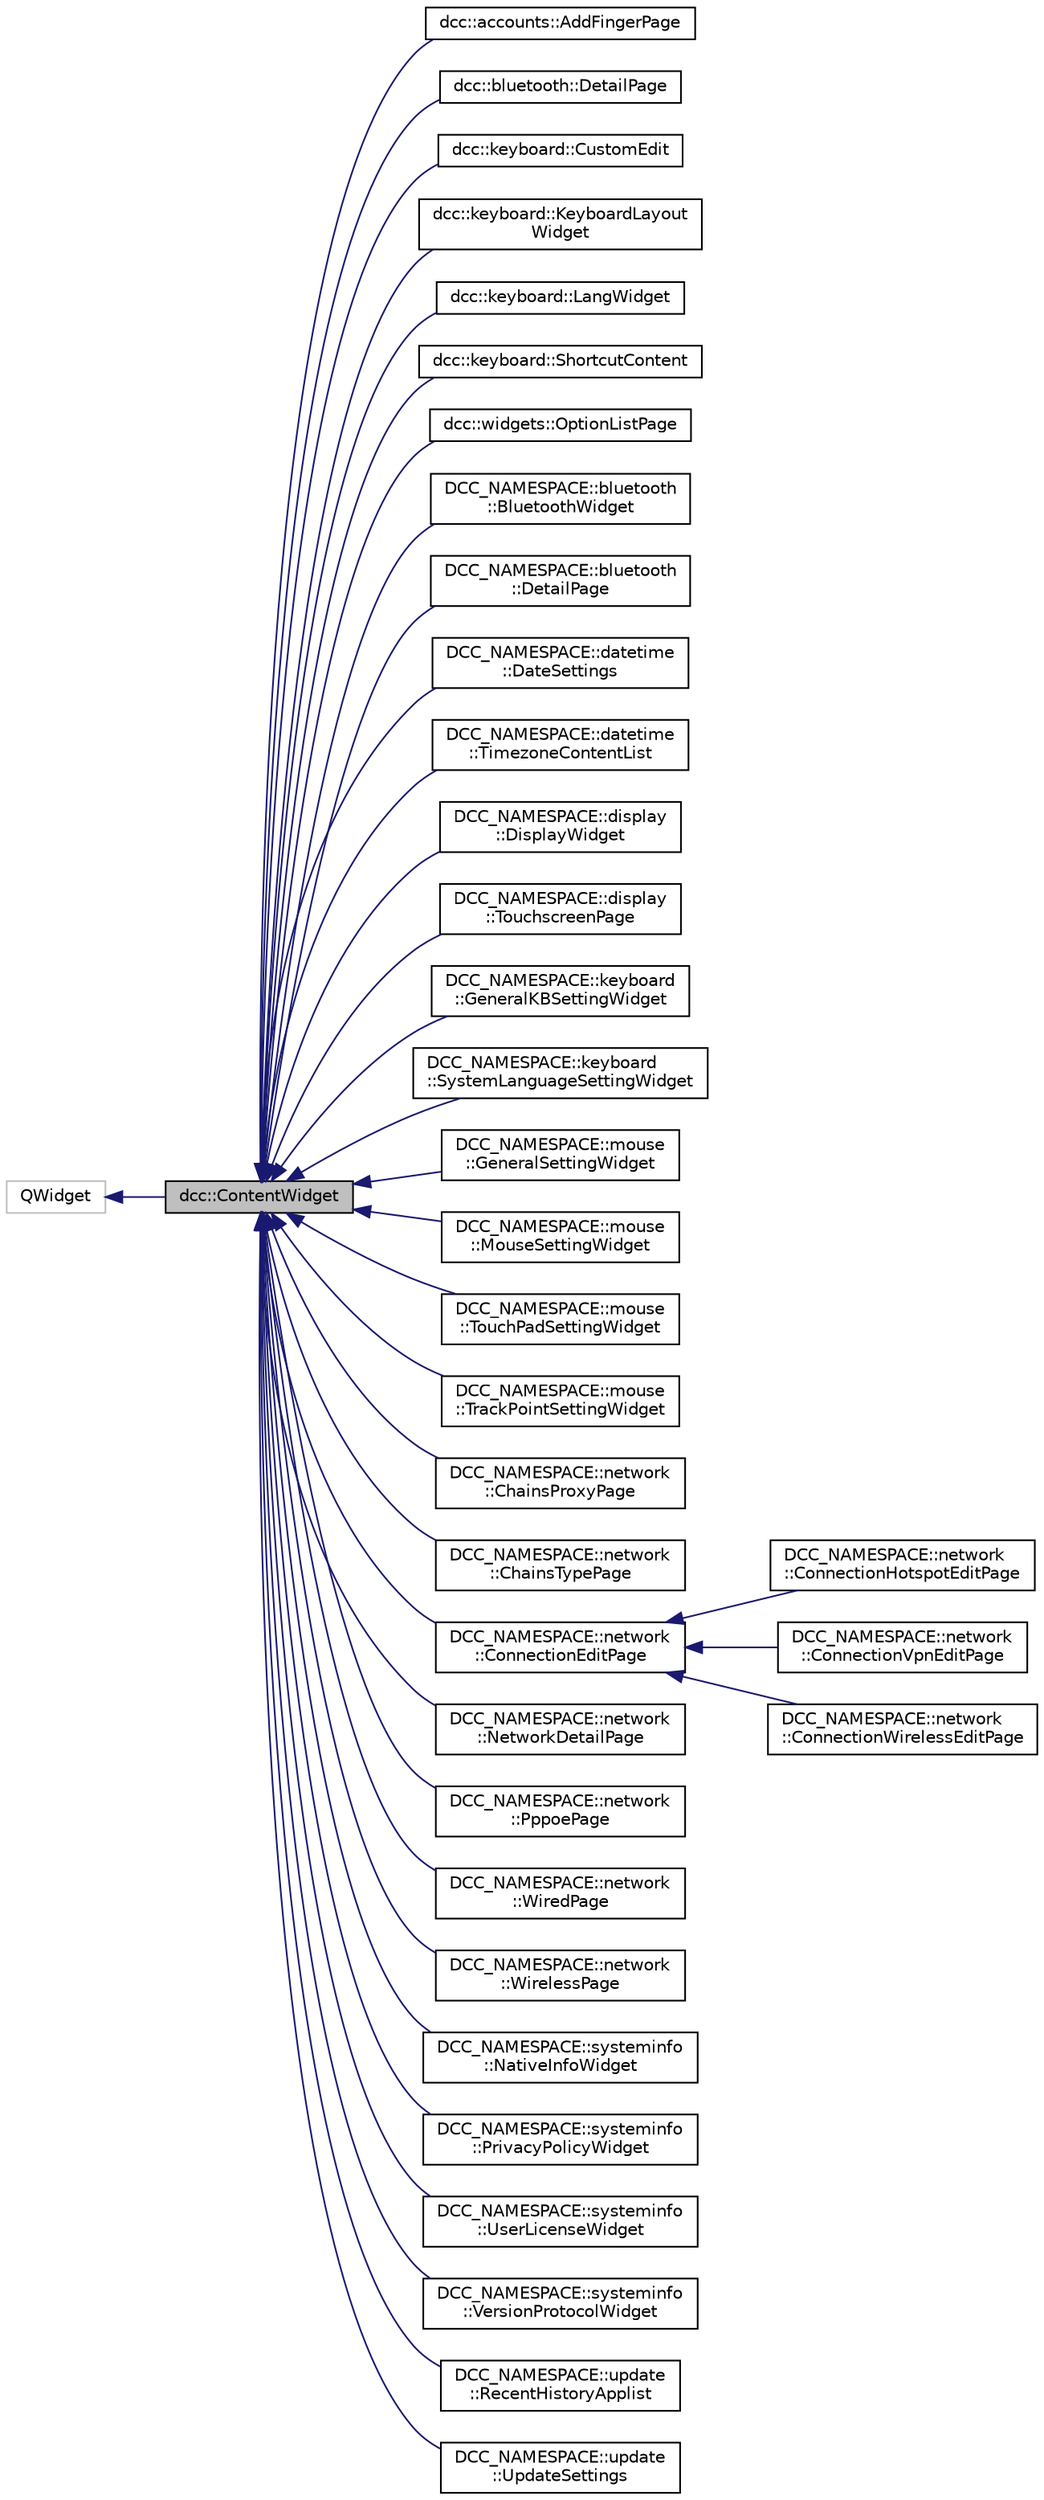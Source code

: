 digraph "dcc::ContentWidget"
{
  edge [fontname="Helvetica",fontsize="10",labelfontname="Helvetica",labelfontsize="10"];
  node [fontname="Helvetica",fontsize="10",shape=record];
  rankdir="LR";
  Node0 [label="dcc::ContentWidget",height=0.2,width=0.4,color="black", fillcolor="grey75", style="filled", fontcolor="black"];
  Node1 -> Node0 [dir="back",color="midnightblue",fontsize="10",style="solid",fontname="Helvetica"];
  Node1 [label="QWidget",height=0.2,width=0.4,color="grey75", fillcolor="white", style="filled"];
  Node0 -> Node2 [dir="back",color="midnightblue",fontsize="10",style="solid",fontname="Helvetica"];
  Node2 [label="dcc::accounts::AddFingerPage",height=0.2,width=0.4,color="black", fillcolor="white", style="filled",URL="$classdcc_1_1accounts_1_1_add_finger_page.html"];
  Node0 -> Node3 [dir="back",color="midnightblue",fontsize="10",style="solid",fontname="Helvetica"];
  Node3 [label="dcc::bluetooth::DetailPage",height=0.2,width=0.4,color="black", fillcolor="white", style="filled",URL="$classdcc_1_1bluetooth_1_1_detail_page.html"];
  Node0 -> Node4 [dir="back",color="midnightblue",fontsize="10",style="solid",fontname="Helvetica"];
  Node4 [label="dcc::keyboard::CustomEdit",height=0.2,width=0.4,color="black", fillcolor="white", style="filled",URL="$classdcc_1_1keyboard_1_1_custom_edit.html"];
  Node0 -> Node5 [dir="back",color="midnightblue",fontsize="10",style="solid",fontname="Helvetica"];
  Node5 [label="dcc::keyboard::KeyboardLayout\lWidget",height=0.2,width=0.4,color="black", fillcolor="white", style="filled",URL="$classdcc_1_1keyboard_1_1_keyboard_layout_widget.html"];
  Node0 -> Node6 [dir="back",color="midnightblue",fontsize="10",style="solid",fontname="Helvetica"];
  Node6 [label="dcc::keyboard::LangWidget",height=0.2,width=0.4,color="black", fillcolor="white", style="filled",URL="$classdcc_1_1keyboard_1_1_lang_widget.html"];
  Node0 -> Node7 [dir="back",color="midnightblue",fontsize="10",style="solid",fontname="Helvetica"];
  Node7 [label="dcc::keyboard::ShortcutContent",height=0.2,width=0.4,color="black", fillcolor="white", style="filled",URL="$classdcc_1_1keyboard_1_1_shortcut_content.html"];
  Node0 -> Node8 [dir="back",color="midnightblue",fontsize="10",style="solid",fontname="Helvetica"];
  Node8 [label="dcc::widgets::OptionListPage",height=0.2,width=0.4,color="black", fillcolor="white", style="filled",URL="$classdcc_1_1widgets_1_1_option_list_page.html"];
  Node0 -> Node9 [dir="back",color="midnightblue",fontsize="10",style="solid",fontname="Helvetica"];
  Node9 [label="DCC_NAMESPACE::bluetooth\l::BluetoothWidget",height=0.2,width=0.4,color="black", fillcolor="white", style="filled",URL="$class_d_c_c___n_a_m_e_s_p_a_c_e_1_1bluetooth_1_1_bluetooth_widget.html"];
  Node0 -> Node10 [dir="back",color="midnightblue",fontsize="10",style="solid",fontname="Helvetica"];
  Node10 [label="DCC_NAMESPACE::bluetooth\l::DetailPage",height=0.2,width=0.4,color="black", fillcolor="white", style="filled",URL="$class_d_c_c___n_a_m_e_s_p_a_c_e_1_1bluetooth_1_1_detail_page.html"];
  Node0 -> Node11 [dir="back",color="midnightblue",fontsize="10",style="solid",fontname="Helvetica"];
  Node11 [label="DCC_NAMESPACE::datetime\l::DateSettings",height=0.2,width=0.4,color="black", fillcolor="white", style="filled",URL="$class_d_c_c___n_a_m_e_s_p_a_c_e_1_1datetime_1_1_date_settings.html"];
  Node0 -> Node12 [dir="back",color="midnightblue",fontsize="10",style="solid",fontname="Helvetica"];
  Node12 [label="DCC_NAMESPACE::datetime\l::TimezoneContentList",height=0.2,width=0.4,color="black", fillcolor="white", style="filled",URL="$class_d_c_c___n_a_m_e_s_p_a_c_e_1_1datetime_1_1_timezone_content_list.html"];
  Node0 -> Node13 [dir="back",color="midnightblue",fontsize="10",style="solid",fontname="Helvetica"];
  Node13 [label="DCC_NAMESPACE::display\l::DisplayWidget",height=0.2,width=0.4,color="black", fillcolor="white", style="filled",URL="$class_d_c_c___n_a_m_e_s_p_a_c_e_1_1display_1_1_display_widget.html"];
  Node0 -> Node14 [dir="back",color="midnightblue",fontsize="10",style="solid",fontname="Helvetica"];
  Node14 [label="DCC_NAMESPACE::display\l::TouchscreenPage",height=0.2,width=0.4,color="black", fillcolor="white", style="filled",URL="$class_d_c_c___n_a_m_e_s_p_a_c_e_1_1display_1_1_touchscreen_page.html"];
  Node0 -> Node15 [dir="back",color="midnightblue",fontsize="10",style="solid",fontname="Helvetica"];
  Node15 [label="DCC_NAMESPACE::keyboard\l::GeneralKBSettingWidget",height=0.2,width=0.4,color="black", fillcolor="white", style="filled",URL="$class_d_c_c___n_a_m_e_s_p_a_c_e_1_1keyboard_1_1_general_k_b_setting_widget.html"];
  Node0 -> Node16 [dir="back",color="midnightblue",fontsize="10",style="solid",fontname="Helvetica"];
  Node16 [label="DCC_NAMESPACE::keyboard\l::SystemLanguageSettingWidget",height=0.2,width=0.4,color="black", fillcolor="white", style="filled",URL="$class_d_c_c___n_a_m_e_s_p_a_c_e_1_1keyboard_1_1_system_language_setting_widget.html"];
  Node0 -> Node17 [dir="back",color="midnightblue",fontsize="10",style="solid",fontname="Helvetica"];
  Node17 [label="DCC_NAMESPACE::mouse\l::GeneralSettingWidget",height=0.2,width=0.4,color="black", fillcolor="white", style="filled",URL="$class_d_c_c___n_a_m_e_s_p_a_c_e_1_1mouse_1_1_general_setting_widget.html"];
  Node0 -> Node18 [dir="back",color="midnightblue",fontsize="10",style="solid",fontname="Helvetica"];
  Node18 [label="DCC_NAMESPACE::mouse\l::MouseSettingWidget",height=0.2,width=0.4,color="black", fillcolor="white", style="filled",URL="$class_d_c_c___n_a_m_e_s_p_a_c_e_1_1mouse_1_1_mouse_setting_widget.html"];
  Node0 -> Node19 [dir="back",color="midnightblue",fontsize="10",style="solid",fontname="Helvetica"];
  Node19 [label="DCC_NAMESPACE::mouse\l::TouchPadSettingWidget",height=0.2,width=0.4,color="black", fillcolor="white", style="filled",URL="$class_d_c_c___n_a_m_e_s_p_a_c_e_1_1mouse_1_1_touch_pad_setting_widget.html"];
  Node0 -> Node20 [dir="back",color="midnightblue",fontsize="10",style="solid",fontname="Helvetica"];
  Node20 [label="DCC_NAMESPACE::mouse\l::TrackPointSettingWidget",height=0.2,width=0.4,color="black", fillcolor="white", style="filled",URL="$class_d_c_c___n_a_m_e_s_p_a_c_e_1_1mouse_1_1_track_point_setting_widget.html"];
  Node0 -> Node21 [dir="back",color="midnightblue",fontsize="10",style="solid",fontname="Helvetica"];
  Node21 [label="DCC_NAMESPACE::network\l::ChainsProxyPage",height=0.2,width=0.4,color="black", fillcolor="white", style="filled",URL="$class_d_c_c___n_a_m_e_s_p_a_c_e_1_1network_1_1_chains_proxy_page.html"];
  Node0 -> Node22 [dir="back",color="midnightblue",fontsize="10",style="solid",fontname="Helvetica"];
  Node22 [label="DCC_NAMESPACE::network\l::ChainsTypePage",height=0.2,width=0.4,color="black", fillcolor="white", style="filled",URL="$class_d_c_c___n_a_m_e_s_p_a_c_e_1_1network_1_1_chains_type_page.html"];
  Node0 -> Node23 [dir="back",color="midnightblue",fontsize="10",style="solid",fontname="Helvetica"];
  Node23 [label="DCC_NAMESPACE::network\l::ConnectionEditPage",height=0.2,width=0.4,color="black", fillcolor="white", style="filled",URL="$class_d_c_c___n_a_m_e_s_p_a_c_e_1_1network_1_1_connection_edit_page.html"];
  Node23 -> Node24 [dir="back",color="midnightblue",fontsize="10",style="solid",fontname="Helvetica"];
  Node24 [label="DCC_NAMESPACE::network\l::ConnectionHotspotEditPage",height=0.2,width=0.4,color="black", fillcolor="white", style="filled",URL="$class_d_c_c___n_a_m_e_s_p_a_c_e_1_1network_1_1_connection_hotspot_edit_page.html"];
  Node23 -> Node25 [dir="back",color="midnightblue",fontsize="10",style="solid",fontname="Helvetica"];
  Node25 [label="DCC_NAMESPACE::network\l::ConnectionVpnEditPage",height=0.2,width=0.4,color="black", fillcolor="white", style="filled",URL="$class_d_c_c___n_a_m_e_s_p_a_c_e_1_1network_1_1_connection_vpn_edit_page.html"];
  Node23 -> Node26 [dir="back",color="midnightblue",fontsize="10",style="solid",fontname="Helvetica"];
  Node26 [label="DCC_NAMESPACE::network\l::ConnectionWirelessEditPage",height=0.2,width=0.4,color="black", fillcolor="white", style="filled",URL="$class_d_c_c___n_a_m_e_s_p_a_c_e_1_1network_1_1_connection_wireless_edit_page.html"];
  Node0 -> Node27 [dir="back",color="midnightblue",fontsize="10",style="solid",fontname="Helvetica"];
  Node27 [label="DCC_NAMESPACE::network\l::NetworkDetailPage",height=0.2,width=0.4,color="black", fillcolor="white", style="filled",URL="$class_d_c_c___n_a_m_e_s_p_a_c_e_1_1network_1_1_network_detail_page.html"];
  Node0 -> Node28 [dir="back",color="midnightblue",fontsize="10",style="solid",fontname="Helvetica"];
  Node28 [label="DCC_NAMESPACE::network\l::PppoePage",height=0.2,width=0.4,color="black", fillcolor="white", style="filled",URL="$class_d_c_c___n_a_m_e_s_p_a_c_e_1_1network_1_1_pppoe_page.html"];
  Node0 -> Node29 [dir="back",color="midnightblue",fontsize="10",style="solid",fontname="Helvetica"];
  Node29 [label="DCC_NAMESPACE::network\l::WiredPage",height=0.2,width=0.4,color="black", fillcolor="white", style="filled",URL="$class_d_c_c___n_a_m_e_s_p_a_c_e_1_1network_1_1_wired_page.html"];
  Node0 -> Node30 [dir="back",color="midnightblue",fontsize="10",style="solid",fontname="Helvetica"];
  Node30 [label="DCC_NAMESPACE::network\l::WirelessPage",height=0.2,width=0.4,color="black", fillcolor="white", style="filled",URL="$class_d_c_c___n_a_m_e_s_p_a_c_e_1_1network_1_1_wireless_page.html"];
  Node0 -> Node31 [dir="back",color="midnightblue",fontsize="10",style="solid",fontname="Helvetica"];
  Node31 [label="DCC_NAMESPACE::systeminfo\l::NativeInfoWidget",height=0.2,width=0.4,color="black", fillcolor="white", style="filled",URL="$class_d_c_c___n_a_m_e_s_p_a_c_e_1_1systeminfo_1_1_native_info_widget.html"];
  Node0 -> Node32 [dir="back",color="midnightblue",fontsize="10",style="solid",fontname="Helvetica"];
  Node32 [label="DCC_NAMESPACE::systeminfo\l::PrivacyPolicyWidget",height=0.2,width=0.4,color="black", fillcolor="white", style="filled",URL="$class_d_c_c___n_a_m_e_s_p_a_c_e_1_1systeminfo_1_1_privacy_policy_widget.html"];
  Node0 -> Node33 [dir="back",color="midnightblue",fontsize="10",style="solid",fontname="Helvetica"];
  Node33 [label="DCC_NAMESPACE::systeminfo\l::UserLicenseWidget",height=0.2,width=0.4,color="black", fillcolor="white", style="filled",URL="$class_d_c_c___n_a_m_e_s_p_a_c_e_1_1systeminfo_1_1_user_license_widget.html"];
  Node0 -> Node34 [dir="back",color="midnightblue",fontsize="10",style="solid",fontname="Helvetica"];
  Node34 [label="DCC_NAMESPACE::systeminfo\l::VersionProtocolWidget",height=0.2,width=0.4,color="black", fillcolor="white", style="filled",URL="$class_d_c_c___n_a_m_e_s_p_a_c_e_1_1systeminfo_1_1_version_protocol_widget.html"];
  Node0 -> Node35 [dir="back",color="midnightblue",fontsize="10",style="solid",fontname="Helvetica"];
  Node35 [label="DCC_NAMESPACE::update\l::RecentHistoryApplist",height=0.2,width=0.4,color="black", fillcolor="white", style="filled",URL="$class_d_c_c___n_a_m_e_s_p_a_c_e_1_1update_1_1_recent_history_applist.html"];
  Node0 -> Node36 [dir="back",color="midnightblue",fontsize="10",style="solid",fontname="Helvetica"];
  Node36 [label="DCC_NAMESPACE::update\l::UpdateSettings",height=0.2,width=0.4,color="black", fillcolor="white", style="filled",URL="$class_d_c_c___n_a_m_e_s_p_a_c_e_1_1update_1_1_update_settings.html"];
}
